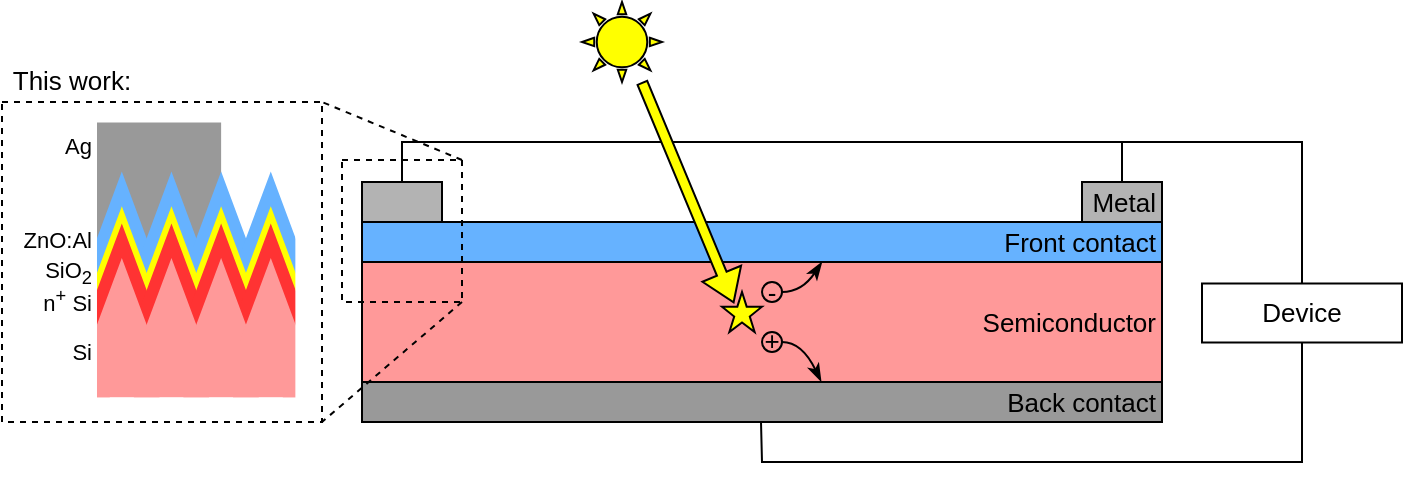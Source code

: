 <mxfile version="20.0.4" type="device" pages="2"><diagram id="KyjP0LTzByn8hGDMm__8" name="Page-1"><mxGraphModel dx="931" dy="547" grid="1" gridSize="10" guides="1" tooltips="1" connect="1" arrows="1" fold="1" page="1" pageScale="1" pageWidth="1169" pageHeight="827" math="0" shadow="0"><root><mxCell id="0"/><mxCell id="1" parent="0"/><mxCell id="QdEVLPJ4DusVG4n6pF_r-9" value="" style="rounded=0;whiteSpace=wrap;html=1;fillColor=#FF9999;" vertex="1" parent="1"><mxGeometry x="360" y="380" width="400" height="60" as="geometry"/></mxCell><mxCell id="QdEVLPJ4DusVG4n6pF_r-10" value="" style="rounded=0;whiteSpace=wrap;html=1;labelPosition=left;verticalLabelPosition=middle;align=right;verticalAlign=middle;fontSize=13;spacingRight=-82;spacingLeft=0;spacingTop=1;fillColor=#66B2FF;" vertex="1" parent="1"><mxGeometry x="360" y="360" width="400" height="20" as="geometry"/></mxCell><mxCell id="QdEVLPJ4DusVG4n6pF_r-11" value="" style="rounded=0;whiteSpace=wrap;html=1;fillColor=#999999;" vertex="1" parent="1"><mxGeometry x="360" y="440" width="400" height="20" as="geometry"/></mxCell><mxCell id="QdEVLPJ4DusVG4n6pF_r-12" value="" style="rounded=0;whiteSpace=wrap;html=1;fillColor=#B3B3B3;" vertex="1" parent="1"><mxGeometry x="720" y="340" width="40" height="20" as="geometry"/></mxCell><mxCell id="QdEVLPJ4DusVG4n6pF_r-13" value="" style="rounded=0;whiteSpace=wrap;html=1;fillColor=#B3B3B3;" vertex="1" parent="1"><mxGeometry x="360" y="340" width="40" height="20" as="geometry"/></mxCell><mxCell id="QdEVLPJ4DusVG4n6pF_r-14" value="" style="rounded=0;whiteSpace=wrap;html=1;verticalAlign=middle;horizontal=1;spacingTop=0;fontSize=13;" vertex="1" parent="1"><mxGeometry x="780" y="390.75" width="100" height="29.5" as="geometry"/></mxCell><mxCell id="QdEVLPJ4DusVG4n6pF_r-15" value="" style="endArrow=none;html=1;rounded=0;fontSize=20;exitX=0.5;exitY=0;exitDx=0;exitDy=0;entryX=0.5;entryY=0;entryDx=0;entryDy=0;" edge="1" parent="1" source="QdEVLPJ4DusVG4n6pF_r-13" target="QdEVLPJ4DusVG4n6pF_r-14"><mxGeometry width="50" height="50" relative="1" as="geometry"><mxPoint x="430" y="300" as="sourcePoint"/><mxPoint x="480" y="250" as="targetPoint"/><Array as="points"><mxPoint x="380" y="320"/><mxPoint x="830" y="320"/></Array></mxGeometry></mxCell><mxCell id="QdEVLPJ4DusVG4n6pF_r-17" value="" style="endArrow=none;html=1;rounded=0;fontSize=20;exitX=0.5;exitY=0;exitDx=0;exitDy=0;" edge="1" parent="1" source="QdEVLPJ4DusVG4n6pF_r-12"><mxGeometry width="50" height="50" relative="1" as="geometry"><mxPoint x="680" y="250" as="sourcePoint"/><mxPoint x="740" y="320" as="targetPoint"/></mxGeometry></mxCell><mxCell id="QdEVLPJ4DusVG4n6pF_r-18" value="" style="endArrow=none;html=1;rounded=0;fontSize=20;exitX=0.5;exitY=1;exitDx=0;exitDy=0;" edge="1" parent="1" source="QdEVLPJ4DusVG4n6pF_r-14"><mxGeometry width="50" height="50" relative="1" as="geometry"><mxPoint x="559.5" y="520" as="sourcePoint"/><mxPoint x="559.5" y="460" as="targetPoint"/><Array as="points"><mxPoint x="830" y="480"/><mxPoint x="560" y="480"/></Array></mxGeometry></mxCell><mxCell id="QdEVLPJ4DusVG4n6pF_r-20" value="Front contact" style="text;html=1;strokeColor=none;fillColor=none;align=right;verticalAlign=middle;whiteSpace=wrap;rounded=0;fontSize=13;spacing=3;" vertex="1" parent="1"><mxGeometry x="640" y="355" width="120" height="30" as="geometry"/></mxCell><mxCell id="QdEVLPJ4DusVG4n6pF_r-21" value="Semiconductor" style="text;html=1;strokeColor=none;fillColor=none;align=right;verticalAlign=middle;whiteSpace=wrap;rounded=0;fontSize=13;spacing=3;" vertex="1" parent="1"><mxGeometry x="640" y="395" width="120" height="30" as="geometry"/></mxCell><mxCell id="QdEVLPJ4DusVG4n6pF_r-22" value="Back contact" style="text;html=1;strokeColor=none;fillColor=none;align=right;verticalAlign=middle;whiteSpace=wrap;rounded=0;fontSize=13;spacing=3;" vertex="1" parent="1"><mxGeometry x="640" y="435" width="120" height="30" as="geometry"/></mxCell><mxCell id="QdEVLPJ4DusVG4n6pF_r-30" value="Metal" style="text;html=1;strokeColor=none;fillColor=none;align=right;verticalAlign=middle;whiteSpace=wrap;rounded=0;fontSize=13;spacing=3;" vertex="1" parent="1"><mxGeometry x="720" y="335" width="40" height="30" as="geometry"/></mxCell><mxCell id="QdEVLPJ4DusVG4n6pF_r-46" value="" style="rounded=0;whiteSpace=wrap;html=1;fontSize=11;strokeColor=#000000;fillColor=none;gradientColor=#FF3333;gradientDirection=north;dashed=1;" vertex="1" parent="1"><mxGeometry x="350" y="329" width="60" height="71" as="geometry"/></mxCell><mxCell id="QdEVLPJ4DusVG4n6pF_r-54" value="-" style="ellipse;whiteSpace=wrap;html=1;aspect=fixed;fontSize=13;strokeColor=#000000;fillColor=none;gradientColor=#FF3333;gradientDirection=north;spacing=3;spacingLeft=0;spacingBottom=1;spacingTop=0;" vertex="1" parent="1"><mxGeometry x="560" y="390" width="10" height="10" as="geometry"/></mxCell><mxCell id="QdEVLPJ4DusVG4n6pF_r-56" value="+" style="ellipse;whiteSpace=wrap;html=1;aspect=fixed;fontSize=13;strokeColor=#000000;fillColor=none;gradientColor=#FF3333;gradientDirection=north;spacing=0;spacingLeft=0;spacingBottom=-3;spacingTop=0;align=center;verticalAlign=bottom;" vertex="1" parent="1"><mxGeometry x="560" y="415" width="10" height="10" as="geometry"/></mxCell><mxCell id="QdEVLPJ4DusVG4n6pF_r-62" value="" style="shape=flexArrow;endArrow=classic;html=1;rounded=0;shadow=0;sketch=0;fontSize=13;strokeWidth=1;jumpStyle=none;elbow=vertical;width=5.2;endSize=4.816;endWidth=14.72;fillColor=#FFFF00;entryX=0.3;entryY=0.28;entryDx=0;entryDy=0;entryPerimeter=0;" edge="1" parent="1" target="QdEVLPJ4DusVG4n6pF_r-65"><mxGeometry width="50" height="50" relative="1" as="geometry"><mxPoint x="500" y="290" as="sourcePoint"/><mxPoint x="540" y="409.5" as="targetPoint"/></mxGeometry></mxCell><mxCell id="QdEVLPJ4DusVG4n6pF_r-65" value="" style="verticalLabelPosition=bottom;verticalAlign=top;html=1;shape=mxgraph.basic.star;fontSize=13;strokeColor=#000000;fillColor=#FFFF00;gradientColor=none;gradientDirection=north;" vertex="1" parent="1"><mxGeometry x="540" y="395" width="20" height="20" as="geometry"/></mxCell><mxCell id="QdEVLPJ4DusVG4n6pF_r-67" value="" style="endArrow=classicThin;html=1;shadow=0;sketch=0;fontSize=13;strokeWidth=1;fillColor=#FFFF00;elbow=vertical;jumpStyle=none;exitX=1;exitY=0.5;exitDx=0;exitDy=0;curved=1;entryX=0.575;entryY=1;entryDx=0;entryDy=0;entryPerimeter=0;endFill=1;" edge="1" parent="1" source="QdEVLPJ4DusVG4n6pF_r-54" target="QdEVLPJ4DusVG4n6pF_r-10"><mxGeometry width="50" height="50" relative="1" as="geometry"><mxPoint x="540" y="380" as="sourcePoint"/><mxPoint x="590" y="330" as="targetPoint"/><Array as="points"><mxPoint x="580" y="395"/></Array></mxGeometry></mxCell><mxCell id="QdEVLPJ4DusVG4n6pF_r-68" value="" style="endArrow=classicThin;html=1;shadow=0;sketch=0;fontSize=13;strokeWidth=1;fillColor=#FFFF00;elbow=vertical;jumpStyle=none;exitX=1;exitY=0.5;exitDx=0;exitDy=0;curved=1;entryX=0.574;entryY=-0.01;entryDx=0;entryDy=0;entryPerimeter=0;endFill=1;" edge="1" parent="1" source="QdEVLPJ4DusVG4n6pF_r-56" target="QdEVLPJ4DusVG4n6pF_r-11"><mxGeometry width="50" height="50" relative="1" as="geometry"><mxPoint x="580" y="405" as="sourcePoint"/><mxPoint x="594.4" y="389.8" as="targetPoint"/><Array as="points"><mxPoint x="580" y="420"/></Array></mxGeometry></mxCell><mxCell id="QdEVLPJ4DusVG4n6pF_r-69" value="" style="verticalLabelPosition=bottom;verticalAlign=top;html=1;shape=mxgraph.basic.sun;fontSize=13;strokeColor=#000000;fillColor=#FFFF00;gradientColor=none;gradientDirection=north;" vertex="1" parent="1"><mxGeometry x="470" y="250" width="40" height="40" as="geometry"/></mxCell><mxCell id="QdEVLPJ4DusVG4n6pF_r-70" value="Device" style="text;html=1;strokeColor=none;fillColor=none;align=center;verticalAlign=middle;whiteSpace=wrap;rounded=0;fontSize=13;" vertex="1" parent="1"><mxGeometry x="780" y="390" width="100" height="30" as="geometry"/></mxCell><mxCell id="FyhuhN9YrP8GIdr-4At_-33" value="" style="group" vertex="1" connectable="0" parent="1"><mxGeometry x="190" y="300" width="180" height="190" as="geometry"/></mxCell><mxCell id="FyhuhN9YrP8GIdr-4At_-2" value="" style="rounded=0;whiteSpace=wrap;html=1;fontSize=13;strokeColor=none;strokeWidth=0;fillColor=#999999;gradientColor=none;gradientDirection=east;" vertex="1" parent="FyhuhN9YrP8GIdr-4At_-33"><mxGeometry x="37.24" y="10" width="62.07" height="59.09" as="geometry"/></mxCell><mxCell id="FyhuhN9YrP8GIdr-4At_-3" value="" style="group" vertex="1" connectable="0" parent="FyhuhN9YrP8GIdr-4At_-33"><mxGeometry x="31.034" y="34.545" width="148.966" height="155.455" as="geometry"/></mxCell><mxCell id="FyhuhN9YrP8GIdr-4At_-4" value="" style="shape=step;perimeter=stepPerimeter;whiteSpace=wrap;html=1;fixedSize=1;fontSize=13;strokeColor=none;strokeWidth=0;fillColor=#66B2FF;gradientColor=none;gradientDirection=east;direction=south;size=50;flipV=1;" vertex="1" parent="FyhuhN9YrP8GIdr-4At_-3"><mxGeometry width="37.241" height="69.091" as="geometry"/></mxCell><mxCell id="FyhuhN9YrP8GIdr-4At_-5" value="" style="shape=step;perimeter=stepPerimeter;whiteSpace=wrap;html=1;fixedSize=1;fontSize=13;strokeColor=none;strokeWidth=0;fillColor=#66B2FF;gradientColor=none;gradientDirection=east;direction=south;size=50;flipV=1;" vertex="1" parent="FyhuhN9YrP8GIdr-4At_-3"><mxGeometry x="24.828" width="37.241" height="69.091" as="geometry"/></mxCell><mxCell id="FyhuhN9YrP8GIdr-4At_-6" value="" style="shape=step;perimeter=stepPerimeter;whiteSpace=wrap;html=1;fixedSize=1;fontSize=13;strokeColor=none;strokeWidth=0;fillColor=#66B2FF;gradientColor=none;gradientDirection=east;direction=south;size=50;flipV=1;" vertex="1" parent="FyhuhN9YrP8GIdr-4At_-3"><mxGeometry x="49.655" width="37.241" height="69.091" as="geometry"/></mxCell><mxCell id="FyhuhN9YrP8GIdr-4At_-7" value="" style="shape=step;perimeter=stepPerimeter;whiteSpace=wrap;html=1;fixedSize=1;fontSize=13;strokeColor=none;strokeWidth=0;fillColor=#66B2FF;gradientColor=none;gradientDirection=east;direction=south;size=50;flipV=1;" vertex="1" parent="FyhuhN9YrP8GIdr-4At_-3"><mxGeometry x="74.483" width="37.241" height="69.091" as="geometry"/></mxCell><mxCell id="FyhuhN9YrP8GIdr-4At_-8" value="" style="group" vertex="1" connectable="0" parent="FyhuhN9YrP8GIdr-4At_-3"><mxGeometry y="17.273" width="148.966" height="138.182" as="geometry"/></mxCell><mxCell id="FyhuhN9YrP8GIdr-4At_-9" value="" style="shape=step;perimeter=stepPerimeter;whiteSpace=wrap;html=1;fixedSize=1;fontSize=13;strokeColor=none;strokeWidth=0;fillColor=#FFFF00;gradientColor=none;gradientDirection=east;direction=south;size=50;flipV=1;" vertex="1" parent="FyhuhN9YrP8GIdr-4At_-8"><mxGeometry width="37.241" height="69.091" as="geometry"/></mxCell><mxCell id="FyhuhN9YrP8GIdr-4At_-10" value="" style="shape=step;perimeter=stepPerimeter;whiteSpace=wrap;html=1;fixedSize=1;fontSize=13;strokeColor=none;strokeWidth=0;fillColor=#FFFF00;gradientColor=none;gradientDirection=east;direction=south;size=50;flipV=1;" vertex="1" parent="FyhuhN9YrP8GIdr-4At_-8"><mxGeometry x="24.828" width="37.241" height="69.091" as="geometry"/></mxCell><mxCell id="FyhuhN9YrP8GIdr-4At_-11" value="" style="shape=step;perimeter=stepPerimeter;whiteSpace=wrap;html=1;fixedSize=1;fontSize=13;strokeColor=none;strokeWidth=0;fillColor=#FFFF00;gradientColor=none;gradientDirection=east;direction=south;size=50;flipV=1;" vertex="1" parent="FyhuhN9YrP8GIdr-4At_-8"><mxGeometry x="49.655" width="37.241" height="69.091" as="geometry"/></mxCell><mxCell id="FyhuhN9YrP8GIdr-4At_-12" value="" style="shape=step;perimeter=stepPerimeter;whiteSpace=wrap;html=1;fixedSize=1;fontSize=13;strokeColor=none;strokeWidth=0;fillColor=#FFFF00;gradientColor=none;gradientDirection=east;direction=south;size=50;flipV=1;" vertex="1" parent="FyhuhN9YrP8GIdr-4At_-8"><mxGeometry x="74.483" width="37.241" height="69.091" as="geometry"/></mxCell><mxCell id="FyhuhN9YrP8GIdr-4At_-13" value="" style="group" vertex="1" connectable="0" parent="FyhuhN9YrP8GIdr-4At_-8"><mxGeometry y="8.636" width="148.966" height="129.545" as="geometry"/></mxCell><mxCell id="FyhuhN9YrP8GIdr-4At_-14" value="" style="shape=step;perimeter=stepPerimeter;whiteSpace=wrap;html=1;fixedSize=1;fontSize=13;strokeColor=none;strokeWidth=0;fillColor=#FF3333;gradientColor=none;gradientDirection=east;direction=south;size=50;flipV=1;" vertex="1" parent="FyhuhN9YrP8GIdr-4At_-13"><mxGeometry width="37.241" height="69.091" as="geometry"/></mxCell><mxCell id="FyhuhN9YrP8GIdr-4At_-15" value="" style="shape=step;perimeter=stepPerimeter;whiteSpace=wrap;html=1;fixedSize=1;fontSize=13;strokeColor=none;strokeWidth=0;fillColor=#FF3333;gradientColor=none;gradientDirection=east;direction=south;size=50;flipV=1;" vertex="1" parent="FyhuhN9YrP8GIdr-4At_-13"><mxGeometry x="24.828" width="37.241" height="69.091" as="geometry"/></mxCell><mxCell id="FyhuhN9YrP8GIdr-4At_-16" value="" style="shape=step;perimeter=stepPerimeter;whiteSpace=wrap;html=1;fixedSize=1;fontSize=13;strokeColor=none;strokeWidth=0;fillColor=#FF3333;gradientColor=none;gradientDirection=east;direction=south;size=50;flipV=1;" vertex="1" parent="FyhuhN9YrP8GIdr-4At_-13"><mxGeometry x="49.655" width="37.241" height="69.091" as="geometry"/></mxCell><mxCell id="FyhuhN9YrP8GIdr-4At_-17" value="" style="shape=step;perimeter=stepPerimeter;whiteSpace=wrap;html=1;fixedSize=1;fontSize=13;strokeColor=none;strokeWidth=0;fillColor=#FF3333;gradientColor=none;gradientDirection=east;direction=south;size=50;flipV=1;" vertex="1" parent="FyhuhN9YrP8GIdr-4At_-13"><mxGeometry x="74.483" width="37.241" height="69.091" as="geometry"/></mxCell><mxCell id="FyhuhN9YrP8GIdr-4At_-18" value="" style="group" vertex="1" connectable="0" parent="FyhuhN9YrP8GIdr-4At_-13"><mxGeometry y="17.273" width="148.966" height="112.273" as="geometry"/></mxCell><mxCell id="FyhuhN9YrP8GIdr-4At_-19" value="" style="shape=step;perimeter=stepPerimeter;whiteSpace=wrap;html=1;fixedSize=1;fontSize=13;strokeColor=none;strokeWidth=0;fillColor=#FF9999;gradientColor=none;gradientDirection=east;direction=south;size=50;flipV=1;" vertex="1" parent="FyhuhN9YrP8GIdr-4At_-18"><mxGeometry width="37.241" height="103.636" as="geometry"/></mxCell><mxCell id="FyhuhN9YrP8GIdr-4At_-20" value="" style="shape=step;perimeter=stepPerimeter;whiteSpace=wrap;html=1;fixedSize=1;fontSize=13;strokeColor=none;strokeWidth=0;fillColor=#FF9999;gradientColor=none;gradientDirection=east;direction=south;size=50;flipV=1;" vertex="1" parent="FyhuhN9YrP8GIdr-4At_-18"><mxGeometry x="24.828" width="37.241" height="103.636" as="geometry"/></mxCell><mxCell id="FyhuhN9YrP8GIdr-4At_-21" value="" style="shape=step;perimeter=stepPerimeter;whiteSpace=wrap;html=1;fixedSize=1;fontSize=13;strokeColor=none;strokeWidth=0;fillColor=#FF9999;gradientColor=none;gradientDirection=east;direction=south;size=50;flipV=1;" vertex="1" parent="FyhuhN9YrP8GIdr-4At_-18"><mxGeometry x="49.655" width="37.241" height="103.636" as="geometry"/></mxCell><mxCell id="FyhuhN9YrP8GIdr-4At_-22" value="" style="shape=step;perimeter=stepPerimeter;whiteSpace=wrap;html=1;fixedSize=1;fontSize=13;strokeColor=none;strokeWidth=0;fillColor=#FF9999;gradientColor=none;gradientDirection=east;direction=south;size=50;flipV=1;" vertex="1" parent="FyhuhN9YrP8GIdr-4At_-18"><mxGeometry x="74.483" width="37.241" height="103.636" as="geometry"/></mxCell><mxCell id="FyhuhN9YrP8GIdr-4At_-23" value="" style="rounded=0;whiteSpace=wrap;html=1;fillColor=#FF9999;strokeColor=none;" vertex="1" parent="FyhuhN9YrP8GIdr-4At_-18"><mxGeometry y="43.18" width="111.72" height="26.82" as="geometry"/></mxCell><mxCell id="FyhuhN9YrP8GIdr-4At_-24" value="" style="rounded=0;whiteSpace=wrap;html=1;fontSize=13;strokeColor=none;strokeWidth=0;fillColor=#FFFFFF;gradientColor=none;gradientDirection=east;" vertex="1" parent="FyhuhN9YrP8GIdr-4At_-18"><mxGeometry x="105.517" y="-77.08" width="12.414" height="189.352" as="geometry"/></mxCell><mxCell id="FyhuhN9YrP8GIdr-4At_-25" value="" style="rounded=0;whiteSpace=wrap;html=1;fontSize=13;strokeColor=none;strokeWidth=0;fillColor=#FFFFFF;gradientColor=none;gradientDirection=east;" vertex="1" parent="FyhuhN9YrP8GIdr-4At_-18"><mxGeometry x="105.517" y="-77.727" width="12.414" height="190.0" as="geometry"/></mxCell><mxCell id="FyhuhN9YrP8GIdr-4At_-32" value="" style="rounded=0;whiteSpace=wrap;html=1;fillColor=#FFFFFF;strokeColor=none;" vertex="1" parent="FyhuhN9YrP8GIdr-4At_-18"><mxGeometry y="70" width="111.72" height="40" as="geometry"/></mxCell><mxCell id="FyhuhN9YrP8GIdr-4At_-26" value="" style="rounded=0;whiteSpace=wrap;html=1;fontSize=13;strokeColor=none;strokeWidth=0;fillColor=#FFFFFF;gradientColor=none;gradientDirection=east;" vertex="1" parent="FyhuhN9YrP8GIdr-4At_-33"><mxGeometry x="24.828" width="12.414" height="190.0" as="geometry"/></mxCell><mxCell id="FyhuhN9YrP8GIdr-4At_-27" value="&lt;div align=&quot;right&quot;&gt;ZnO:Al&lt;/div&gt;" style="text;html=1;strokeColor=none;fillColor=none;align=right;verticalAlign=bottom;whiteSpace=wrap;rounded=0;fontSize=11;" vertex="1" parent="FyhuhN9YrP8GIdr-4At_-33"><mxGeometry y="51.818" width="37.241" height="25.909" as="geometry"/></mxCell><mxCell id="FyhuhN9YrP8GIdr-4At_-28" value="SiO&lt;sub&gt;2&lt;/sub&gt;" style="text;html=1;strokeColor=none;fillColor=none;align=right;verticalAlign=middle;whiteSpace=wrap;rounded=0;fontSize=11;" vertex="1" parent="FyhuhN9YrP8GIdr-4At_-33"><mxGeometry y="73.409" width="37.241" height="25.909" as="geometry"/></mxCell><mxCell id="FyhuhN9YrP8GIdr-4At_-29" value="n&lt;sup&gt;+&lt;/sup&gt; Si" style="text;html=1;strokeColor=none;fillColor=none;align=right;verticalAlign=middle;whiteSpace=wrap;rounded=0;fontSize=11;" vertex="1" parent="FyhuhN9YrP8GIdr-4At_-33"><mxGeometry y="86.364" width="37.241" height="25.909" as="geometry"/></mxCell><mxCell id="FyhuhN9YrP8GIdr-4At_-30" value="Si" style="text;html=1;strokeColor=none;fillColor=none;align=right;verticalAlign=middle;whiteSpace=wrap;rounded=0;fontSize=11;" vertex="1" parent="FyhuhN9YrP8GIdr-4At_-33"><mxGeometry y="112.273" width="37.241" height="25.909" as="geometry"/></mxCell><mxCell id="FyhuhN9YrP8GIdr-4At_-31" value="Ag" style="text;html=1;strokeColor=none;fillColor=none;align=right;verticalAlign=middle;whiteSpace=wrap;rounded=0;fontSize=11;" vertex="1" parent="FyhuhN9YrP8GIdr-4At_-33"><mxGeometry y="8.636" width="37.241" height="25.909" as="geometry"/></mxCell><mxCell id="FyhuhN9YrP8GIdr-4At_-34" value="" style="rounded=0;whiteSpace=wrap;html=1;fontSize=11;strokeColor=default;strokeWidth=1;fillColor=none;gradientColor=none;gradientDirection=east;dashed=1;" vertex="1" parent="FyhuhN9YrP8GIdr-4At_-33"><mxGeometry x="-10" width="160" height="160" as="geometry"/></mxCell><mxCell id="FyhuhN9YrP8GIdr-4At_-35" value="" style="endArrow=none;dashed=1;html=1;shadow=0;sketch=0;fontSize=11;strokeWidth=1;fillColor=#FFFF00;curved=1;elbow=vertical;jumpStyle=none;entryX=1;entryY=0;entryDx=0;entryDy=0;exitX=1;exitY=0;exitDx=0;exitDy=0;" edge="1" parent="1" source="QdEVLPJ4DusVG4n6pF_r-46" target="FyhuhN9YrP8GIdr-4At_-34"><mxGeometry width="50" height="50" relative="1" as="geometry"><mxPoint x="490" y="570" as="sourcePoint"/><mxPoint x="540" y="520" as="targetPoint"/></mxGeometry></mxCell><mxCell id="FyhuhN9YrP8GIdr-4At_-36" value="" style="endArrow=none;dashed=1;html=1;shadow=0;sketch=0;fontSize=11;strokeWidth=1;fillColor=#FFFF00;curved=1;elbow=vertical;jumpStyle=none;entryX=1;entryY=1;entryDx=0;entryDy=0;exitX=1;exitY=1;exitDx=0;exitDy=0;" edge="1" parent="1" source="QdEVLPJ4DusVG4n6pF_r-46" target="FyhuhN9YrP8GIdr-4At_-34"><mxGeometry width="50" height="50" relative="1" as="geometry"><mxPoint x="420" y="339.0" as="sourcePoint"/><mxPoint x="350" y="310.0" as="targetPoint"/></mxGeometry></mxCell><mxCell id="FyhuhN9YrP8GIdr-4At_-39" value="This work:" style="text;html=1;strokeColor=none;fillColor=none;align=center;verticalAlign=bottom;whiteSpace=wrap;rounded=0;dashed=1;fontSize=13;" vertex="1" parent="1"><mxGeometry x="180" y="270" width="70" height="30" as="geometry"/></mxCell></root></mxGraphModel></diagram><diagram id="tBvfL1RjGkungFbwpcIl" name="Page-2"><mxGraphModel dx="643" dy="378" grid="1" gridSize="10" guides="1" tooltips="1" connect="1" arrows="1" fold="1" page="1" pageScale="1" pageWidth="1169" pageHeight="827" math="0" shadow="0"><root><mxCell id="0"/><mxCell id="1" parent="0"/><mxCell id="BrOuNUzhGxtD-TLTdAZ3-2" value="" style="html=1;shadow=0;dashed=0;align=center;verticalAlign=middle;shape=mxgraph.arrows2.arrow;dy=0;dx=30;notch=30;fontSize=13;strokeColor=none;fillColor=#FF3333;gradientColor=none;gradientDirection=east;direction=south;" vertex="1" parent="1"><mxGeometry x="100" y="50.5" width="40" height="49.5" as="geometry"/></mxCell><mxCell id="BrOuNUzhGxtD-TLTdAZ3-3" value="" style="html=1;shadow=0;dashed=0;align=center;verticalAlign=middle;shape=mxgraph.arrows2.arrow;dy=0;dx=30;notch=30;fontSize=13;strokeColor=none;fillColor=#FFFF00;gradientColor=none;gradientDirection=east;direction=south;" vertex="1" parent="1"><mxGeometry x="100" y="40.75" width="40" height="49.5" as="geometry"/></mxCell><mxCell id="BrOuNUzhGxtD-TLTdAZ3-4" value="" style="html=1;shadow=0;dashed=0;align=center;verticalAlign=middle;shape=mxgraph.arrows2.arrow;dy=0;dx=30;notch=30;fontSize=13;strokeColor=none;fillColor=#66B2FF;gradientColor=none;gradientDirection=east;direction=south;" vertex="1" parent="1"><mxGeometry x="100" y="20" width="40" height="60" as="geometry"/></mxCell><mxCell id="BrOuNUzhGxtD-TLTdAZ3-5" value="" style="html=1;shadow=0;dashed=0;align=center;verticalAlign=middle;shape=mxgraph.arrows2.arrow;dy=0;dx=30;notch=30;fontSize=13;strokeColor=none;fillColor=#FF3333;gradientColor=none;gradientDirection=east;direction=south;" vertex="1" parent="1"><mxGeometry x="230" y="20.75" width="40" height="49.5" as="geometry"/></mxCell><mxCell id="BrOuNUzhGxtD-TLTdAZ3-9" value="" style="html=1;shadow=0;dashed=0;align=center;verticalAlign=middle;shape=mxgraph.arrows2.arrow;dy=0;dx=30;notch=30;fontSize=13;strokeColor=none;fillColor=#FFFF00;gradientColor=none;gradientDirection=east;direction=south;" vertex="1" parent="1"><mxGeometry x="210" y="290" width="40" height="49.5" as="geometry"/></mxCell><mxCell id="BrOuNUzhGxtD-TLTdAZ3-12" value="" style="html=1;shadow=0;dashed=0;align=center;verticalAlign=middle;shape=mxgraph.arrows2.arrow;dy=0;dx=30;notch=30;fontSize=13;strokeColor=none;fillColor=#66B2FF;gradientColor=none;gradientDirection=east;direction=south;" vertex="1" parent="1"><mxGeometry x="230" y="180" width="40" height="60" as="geometry"/></mxCell><mxCell id="BrOuNUzhGxtD-TLTdAZ3-13" value="" style="html=1;shadow=0;dashed=0;align=center;verticalAlign=middle;shape=mxgraph.arrows2.arrow;dy=0;dx=30;notch=30;fontSize=13;strokeColor=none;fillColor=#FF3333;gradientColor=none;gradientDirection=east;direction=south;" vertex="1" parent="1"><mxGeometry x="350" y="359.5" width="40" height="59.5" as="geometry"/></mxCell><mxCell id="BrOuNUzhGxtD-TLTdAZ3-14" value="" style="html=1;shadow=0;dashed=0;align=center;verticalAlign=middle;shape=mxgraph.arrows2.arrow;dy=0;dx=30;notch=30;fontSize=13;strokeColor=none;fillColor=#FF3333;gradientColor=none;gradientDirection=east;direction=south;" vertex="1" parent="1"><mxGeometry x="380" y="359.5" width="40" height="59.5" as="geometry"/></mxCell><mxCell id="BrOuNUzhGxtD-TLTdAZ3-15" value="" style="html=1;shadow=0;dashed=0;align=center;verticalAlign=middle;shape=mxgraph.arrows2.arrow;dy=0;dx=30;notch=30;fontSize=13;strokeColor=none;fillColor=#FFFF00;gradientColor=none;gradientDirection=east;direction=south;" vertex="1" parent="1"><mxGeometry x="320" y="310" width="40" height="49.5" as="geometry"/></mxCell><mxCell id="BrOuNUzhGxtD-TLTdAZ3-16" value="" style="html=1;shadow=0;dashed=0;align=center;verticalAlign=middle;shape=mxgraph.arrows2.arrow;dy=0;dx=30;notch=30;fontSize=13;strokeColor=none;fillColor=#FFFF00;gradientColor=none;gradientDirection=east;direction=south;" vertex="1" parent="1"><mxGeometry x="350" y="310" width="40" height="49.5" as="geometry"/></mxCell><mxCell id="BrOuNUzhGxtD-TLTdAZ3-17" value="" style="html=1;shadow=0;dashed=0;align=center;verticalAlign=middle;shape=mxgraph.arrows2.arrow;dy=0;dx=30;notch=30;fontSize=13;strokeColor=none;fillColor=#FFFF00;gradientColor=none;gradientDirection=east;direction=south;" vertex="1" parent="1"><mxGeometry x="380" y="310" width="40" height="49.5" as="geometry"/></mxCell><mxCell id="BrOuNUzhGxtD-TLTdAZ3-18" value="" style="html=1;shadow=0;dashed=0;align=center;verticalAlign=middle;shape=mxgraph.arrows2.arrow;dy=0;dx=30;notch=30;fontSize=13;strokeColor=none;fillColor=#66B2FF;gradientColor=none;gradientDirection=east;direction=south;" vertex="1" parent="1"><mxGeometry x="320" y="260" width="40" height="60" as="geometry"/></mxCell><mxCell id="BrOuNUzhGxtD-TLTdAZ3-19" value="" style="html=1;shadow=0;dashed=0;align=center;verticalAlign=middle;shape=mxgraph.arrows2.arrow;dy=0;dx=30;notch=30;fontSize=13;strokeColor=none;fillColor=#66B2FF;gradientColor=none;gradientDirection=east;direction=south;" vertex="1" parent="1"><mxGeometry x="350" y="260" width="40" height="60" as="geometry"/></mxCell><mxCell id="BrOuNUzhGxtD-TLTdAZ3-20" value="" style="html=1;shadow=0;dashed=0;align=center;verticalAlign=middle;shape=mxgraph.arrows2.arrow;dy=0;dx=30;notch=30;fontSize=13;strokeColor=none;fillColor=#66B2FF;gradientColor=none;gradientDirection=east;direction=south;" vertex="1" parent="1"><mxGeometry x="380" y="260" width="40" height="60" as="geometry"/></mxCell><mxCell id="BrOuNUzhGxtD-TLTdAZ3-21" value="" style="html=1;shadow=0;dashed=0;align=center;verticalAlign=middle;shape=mxgraph.arrows2.arrow;dy=0;dx=30;notch=30;fontSize=13;strokeColor=none;fillColor=#FFFFFF;gradientColor=none;gradientDirection=east;direction=south;" vertex="1" parent="1"><mxGeometry x="320" y="190" width="40" height="60" as="geometry"/></mxCell><mxCell id="BrOuNUzhGxtD-TLTdAZ3-29" value="" style="html=1;shadow=0;dashed=0;align=center;verticalAlign=middle;shape=mxgraph.arrows2.arrow;dy=0;dx=30;notch=30;fontSize=13;strokeColor=none;fillColor=#FF3333;gradientColor=none;gradientDirection=east;direction=south;" vertex="1" parent="1"><mxGeometry x="410" y="359.5" width="40" height="59.5" as="geometry"/></mxCell><mxCell id="BrOuNUzhGxtD-TLTdAZ3-30" value="" style="html=1;shadow=0;dashed=0;align=center;verticalAlign=middle;shape=mxgraph.arrows2.arrow;dy=0;dx=30;notch=30;fontSize=13;strokeColor=none;fillColor=#FFFF00;gradientColor=none;gradientDirection=east;direction=south;" vertex="1" parent="1"><mxGeometry x="410" y="310" width="40" height="49.5" as="geometry"/></mxCell><mxCell id="BrOuNUzhGxtD-TLTdAZ3-31" value="" style="html=1;shadow=0;dashed=0;align=center;verticalAlign=middle;shape=mxgraph.arrows2.arrow;dy=0;dx=30;notch=30;fontSize=13;strokeColor=none;fillColor=#66B2FF;gradientColor=none;gradientDirection=east;direction=south;" vertex="1" parent="1"><mxGeometry x="410" y="260" width="40" height="60" as="geometry"/></mxCell><mxCell id="BrOuNUzhGxtD-TLTdAZ3-32" value="" style="html=1;shadow=0;dashed=0;align=center;verticalAlign=middle;shape=mxgraph.arrows2.arrow;dy=0;dx=30;notch=30;fontSize=13;strokeColor=none;fillColor=#FFFFFF;gradientColor=none;gradientDirection=east;direction=south;" vertex="1" parent="1"><mxGeometry x="350" y="190" width="40" height="60" as="geometry"/></mxCell><mxCell id="BrOuNUzhGxtD-TLTdAZ3-33" value="" style="html=1;shadow=0;dashed=0;align=center;verticalAlign=middle;shape=mxgraph.arrows2.arrow;dy=0;dx=30;notch=30;fontSize=13;strokeColor=none;fillColor=#FFFFFF;gradientColor=none;gradientDirection=east;direction=south;" vertex="1" parent="1"><mxGeometry x="380" y="190" width="40" height="60" as="geometry"/></mxCell><mxCell id="BrOuNUzhGxtD-TLTdAZ3-34" value="" style="html=1;shadow=0;dashed=0;align=center;verticalAlign=middle;shape=mxgraph.arrows2.arrow;dy=0;dx=30;notch=30;fontSize=13;strokeColor=none;fillColor=#FFFFFF;gradientColor=none;gradientDirection=east;direction=south;" vertex="1" parent="1"><mxGeometry x="410" y="190" width="40" height="60" as="geometry"/></mxCell><mxCell id="BrOuNUzhGxtD-TLTdAZ3-35" value="" style="html=1;shadow=0;dashed=0;align=center;verticalAlign=middle;shape=mxgraph.arrows2.arrow;dy=0;dx=30;notch=30;fontSize=13;strokeColor=none;fillColor=#66B2FF;gradientColor=none;gradientDirection=east;direction=south;" vertex="1" parent="1"><mxGeometry x="240" y="190" width="40" height="60" as="geometry"/></mxCell><mxCell id="BrOuNUzhGxtD-TLTdAZ3-36" value="" style="html=1;shadow=0;dashed=0;align=center;verticalAlign=middle;shape=mxgraph.arrows2.arrow;dy=0;dx=30;notch=30;fontSize=13;strokeColor=none;fillColor=#999999;gradientColor=none;gradientDirection=east;direction=south;" vertex="1" parent="1"><mxGeometry x="320" y="130" width="40" height="60" as="geometry"/></mxCell><mxCell id="BrOuNUzhGxtD-TLTdAZ3-37" value="" style="html=1;shadow=0;dashed=0;align=center;verticalAlign=middle;shape=mxgraph.arrows2.arrow;dy=0;dx=30;notch=30;fontSize=13;strokeColor=none;fillColor=#999999;gradientColor=none;gradientDirection=east;direction=south;" vertex="1" parent="1"><mxGeometry x="350" y="130" width="40" height="60" as="geometry"/></mxCell><mxCell id="BrOuNUzhGxtD-TLTdAZ3-38" value="" style="rounded=0;whiteSpace=wrap;html=1;fontSize=13;strokeColor=none;strokeWidth=0;fillColor=#999999;gradientColor=none;gradientDirection=east;" vertex="1" parent="1"><mxGeometry x="320" y="120" width="70" height="40" as="geometry"/></mxCell><mxCell id="BrOuNUzhGxtD-TLTdAZ3-39" value="" style="rounded=0;whiteSpace=wrap;html=1;fillColor=#FF9999;strokeColor=none;" vertex="1" parent="1"><mxGeometry x="520" y="440" width="130" height="80" as="geometry"/></mxCell><mxCell id="BrOuNUzhGxtD-TLTdAZ3-44" value="" style="group" vertex="1" connectable="0" parent="1"><mxGeometry x="520" y="414" width="130" height="59.5" as="geometry"/></mxCell><mxCell id="BrOuNUzhGxtD-TLTdAZ3-40" value="" style="html=1;shadow=0;dashed=0;align=center;verticalAlign=middle;shape=mxgraph.arrows2.arrow;dy=0;dx=30;notch=30;fontSize=13;strokeColor=none;fillColor=#FF3333;gradientColor=none;gradientDirection=east;direction=south;" vertex="1" parent="BrOuNUzhGxtD-TLTdAZ3-44"><mxGeometry width="40" height="59.5" as="geometry"/></mxCell><mxCell id="BrOuNUzhGxtD-TLTdAZ3-41" value="" style="html=1;shadow=0;dashed=0;align=center;verticalAlign=middle;shape=mxgraph.arrows2.arrow;dy=0;dx=30;notch=30;fontSize=13;strokeColor=none;fillColor=#FF3333;gradientColor=none;gradientDirection=east;direction=south;" vertex="1" parent="BrOuNUzhGxtD-TLTdAZ3-44"><mxGeometry x="30" width="40" height="59.5" as="geometry"/></mxCell><mxCell id="BrOuNUzhGxtD-TLTdAZ3-42" value="" style="html=1;shadow=0;dashed=0;align=center;verticalAlign=middle;shape=mxgraph.arrows2.arrow;dy=0;dx=30;notch=30;fontSize=13;strokeColor=none;fillColor=#FF3333;gradientColor=none;gradientDirection=east;direction=south;" vertex="1" parent="BrOuNUzhGxtD-TLTdAZ3-44"><mxGeometry x="60" width="40" height="59.5" as="geometry"/></mxCell><mxCell id="BrOuNUzhGxtD-TLTdAZ3-43" value="" style="html=1;shadow=0;dashed=0;align=center;verticalAlign=middle;shape=mxgraph.arrows2.arrow;dy=0;dx=30;notch=30;fontSize=13;strokeColor=none;fillColor=#FF3333;gradientColor=none;gradientDirection=east;direction=south;" vertex="1" parent="BrOuNUzhGxtD-TLTdAZ3-44"><mxGeometry x="90" width="40" height="59.5" as="geometry"/></mxCell><mxCell id="BrOuNUzhGxtD-TLTdAZ3-58" value="" style="group" vertex="1" connectable="0" parent="BrOuNUzhGxtD-TLTdAZ3-44"><mxGeometry y="-4" width="130" height="49.5" as="geometry"/></mxCell><mxCell id="BrOuNUzhGxtD-TLTdAZ3-54" value="" style="html=1;shadow=0;dashed=0;align=center;verticalAlign=middle;shape=mxgraph.arrows2.arrow;dy=0;dx=30;notch=30;fontSize=13;strokeColor=none;fillColor=#FFFF00;gradientColor=none;gradientDirection=east;direction=south;" vertex="1" parent="BrOuNUzhGxtD-TLTdAZ3-58"><mxGeometry width="40" height="49.5" as="geometry"/></mxCell><mxCell id="BrOuNUzhGxtD-TLTdAZ3-55" value="" style="html=1;shadow=0;dashed=0;align=center;verticalAlign=middle;shape=mxgraph.arrows2.arrow;dy=0;dx=30;notch=30;fontSize=13;strokeColor=none;fillColor=#FFFF00;gradientColor=none;gradientDirection=east;direction=south;" vertex="1" parent="BrOuNUzhGxtD-TLTdAZ3-58"><mxGeometry x="30" width="40" height="49.5" as="geometry"/></mxCell><mxCell id="BrOuNUzhGxtD-TLTdAZ3-56" value="" style="html=1;shadow=0;dashed=0;align=center;verticalAlign=middle;shape=mxgraph.arrows2.arrow;dy=0;dx=30;notch=30;fontSize=13;strokeColor=none;fillColor=#FFFF00;gradientColor=none;gradientDirection=east;direction=south;" vertex="1" parent="BrOuNUzhGxtD-TLTdAZ3-58"><mxGeometry x="60" width="40" height="49.5" as="geometry"/></mxCell><mxCell id="BrOuNUzhGxtD-TLTdAZ3-57" value="" style="html=1;shadow=0;dashed=0;align=center;verticalAlign=middle;shape=mxgraph.arrows2.arrow;dy=0;dx=30;notch=30;fontSize=13;strokeColor=none;fillColor=#FFFF00;gradientColor=none;gradientDirection=east;direction=south;" vertex="1" parent="BrOuNUzhGxtD-TLTdAZ3-58"><mxGeometry x="90" width="40" height="49.5" as="geometry"/></mxCell><mxCell id="BrOuNUzhGxtD-TLTdAZ3-63" value="" style="group" vertex="1" connectable="0" parent="BrOuNUzhGxtD-TLTdAZ3-58"><mxGeometry y="-20" width="130" height="60" as="geometry"/></mxCell><mxCell id="BrOuNUzhGxtD-TLTdAZ3-59" value="" style="html=1;shadow=0;dashed=0;align=center;verticalAlign=middle;shape=mxgraph.arrows2.arrow;dy=0;dx=30;notch=30;fontSize=13;strokeColor=none;fillColor=#66B2FF;gradientColor=none;gradientDirection=east;direction=south;" vertex="1" parent="BrOuNUzhGxtD-TLTdAZ3-63"><mxGeometry width="40" height="60" as="geometry"/></mxCell><mxCell id="BrOuNUzhGxtD-TLTdAZ3-60" value="" style="html=1;shadow=0;dashed=0;align=center;verticalAlign=middle;shape=mxgraph.arrows2.arrow;dy=0;dx=30;notch=30;fontSize=13;strokeColor=none;fillColor=#66B2FF;gradientColor=none;gradientDirection=east;direction=south;" vertex="1" parent="BrOuNUzhGxtD-TLTdAZ3-63"><mxGeometry x="30" width="40" height="60" as="geometry"/></mxCell><mxCell id="BrOuNUzhGxtD-TLTdAZ3-61" value="" style="html=1;shadow=0;dashed=0;align=center;verticalAlign=middle;shape=mxgraph.arrows2.arrow;dy=0;dx=30;notch=30;fontSize=13;strokeColor=none;fillColor=#66B2FF;gradientColor=none;gradientDirection=east;direction=south;" vertex="1" parent="BrOuNUzhGxtD-TLTdAZ3-63"><mxGeometry x="60" width="40" height="60" as="geometry"/></mxCell><mxCell id="BrOuNUzhGxtD-TLTdAZ3-62" value="" style="html=1;shadow=0;dashed=0;align=center;verticalAlign=middle;shape=mxgraph.arrows2.arrow;dy=0;dx=30;notch=30;fontSize=13;strokeColor=none;fillColor=#66B2FF;gradientColor=none;gradientDirection=east;direction=south;" vertex="1" parent="BrOuNUzhGxtD-TLTdAZ3-63"><mxGeometry x="90" width="40" height="60" as="geometry"/></mxCell><mxCell id="BrOuNUzhGxtD-TLTdAZ3-86" value="" style="group" vertex="1" connectable="0" parent="1"><mxGeometry x="520" y="220" width="130" height="90" as="geometry"/></mxCell><mxCell id="BrOuNUzhGxtD-TLTdAZ3-76" value="" style="html=1;shadow=0;dashed=0;align=center;verticalAlign=middle;shape=mxgraph.arrows2.arrow;dy=0;dx=30;notch=30;fontSize=13;strokeColor=none;fillColor=#FFFFFF;gradientColor=none;gradientDirection=east;direction=south;" vertex="1" parent="BrOuNUzhGxtD-TLTdAZ3-86"><mxGeometry width="40" height="90" as="geometry"/></mxCell><mxCell id="BrOuNUzhGxtD-TLTdAZ3-77" value="" style="html=1;shadow=0;dashed=0;align=center;verticalAlign=middle;shape=mxgraph.arrows2.arrow;dy=0;dx=30;notch=30;fontSize=13;strokeColor=none;fillColor=#FFFFFF;gradientColor=none;gradientDirection=east;direction=south;" vertex="1" parent="BrOuNUzhGxtD-TLTdAZ3-86"><mxGeometry x="30" width="40" height="90" as="geometry"/></mxCell><mxCell id="BrOuNUzhGxtD-TLTdAZ3-78" value="" style="html=1;shadow=0;dashed=0;align=center;verticalAlign=middle;shape=mxgraph.arrows2.arrow;dy=0;dx=30;notch=30;fontSize=13;strokeColor=none;fillColor=#FFFFFF;gradientColor=none;gradientDirection=east;direction=south;" vertex="1" parent="BrOuNUzhGxtD-TLTdAZ3-86"><mxGeometry x="60" width="40" height="90" as="geometry"/></mxCell><mxCell id="BrOuNUzhGxtD-TLTdAZ3-79" value="" style="html=1;shadow=0;dashed=0;align=center;verticalAlign=middle;shape=mxgraph.arrows2.arrow;dy=0;dx=30;notch=30;fontSize=13;strokeColor=none;fillColor=#FFFFFF;gradientColor=none;gradientDirection=east;direction=south;" vertex="1" parent="BrOuNUzhGxtD-TLTdAZ3-86"><mxGeometry x="90" width="40" height="90" as="geometry"/></mxCell><mxCell id="BrOuNUzhGxtD-TLTdAZ3-172" value="" style="group" vertex="1" connectable="0" parent="1"><mxGeometry x="700" y="40" width="290" height="220" as="geometry"/></mxCell><mxCell id="BrOuNUzhGxtD-TLTdAZ3-140" value="" style="rounded=0;whiteSpace=wrap;html=1;fontSize=13;strokeColor=none;strokeWidth=0;fillColor=#999999;gradientColor=none;gradientDirection=east;" vertex="1" parent="BrOuNUzhGxtD-TLTdAZ3-172"><mxGeometry x="60" width="100" height="80" as="geometry"/></mxCell><mxCell id="BrOuNUzhGxtD-TLTdAZ3-144" value="" style="group" vertex="1" connectable="0" parent="BrOuNUzhGxtD-TLTdAZ3-172"><mxGeometry x="50" y="40" width="240" height="180" as="geometry"/></mxCell><mxCell id="BrOuNUzhGxtD-TLTdAZ3-97" value="" style="shape=step;perimeter=stepPerimeter;whiteSpace=wrap;html=1;fixedSize=1;fontSize=13;strokeColor=none;strokeWidth=0;fillColor=#66B2FF;gradientColor=none;gradientDirection=east;direction=south;size=50;flipV=1;" vertex="1" parent="BrOuNUzhGxtD-TLTdAZ3-144"><mxGeometry width="60" height="80" as="geometry"/></mxCell><mxCell id="BrOuNUzhGxtD-TLTdAZ3-141" value="" style="shape=step;perimeter=stepPerimeter;whiteSpace=wrap;html=1;fixedSize=1;fontSize=13;strokeColor=none;strokeWidth=0;fillColor=#66B2FF;gradientColor=none;gradientDirection=east;direction=south;size=50;flipV=1;" vertex="1" parent="BrOuNUzhGxtD-TLTdAZ3-144"><mxGeometry x="40" width="60" height="80" as="geometry"/></mxCell><mxCell id="BrOuNUzhGxtD-TLTdAZ3-142" value="" style="shape=step;perimeter=stepPerimeter;whiteSpace=wrap;html=1;fixedSize=1;fontSize=13;strokeColor=none;strokeWidth=0;fillColor=#66B2FF;gradientColor=none;gradientDirection=east;direction=south;size=50;flipV=1;" vertex="1" parent="BrOuNUzhGxtD-TLTdAZ3-144"><mxGeometry x="80" width="60" height="80" as="geometry"/></mxCell><mxCell id="BrOuNUzhGxtD-TLTdAZ3-143" value="" style="shape=step;perimeter=stepPerimeter;whiteSpace=wrap;html=1;fixedSize=1;fontSize=13;strokeColor=none;strokeWidth=0;fillColor=#66B2FF;gradientColor=none;gradientDirection=east;direction=south;size=50;flipV=1;" vertex="1" parent="BrOuNUzhGxtD-TLTdAZ3-144"><mxGeometry x="120" width="60" height="80" as="geometry"/></mxCell><mxCell id="BrOuNUzhGxtD-TLTdAZ3-148" value="" style="group" vertex="1" connectable="0" parent="BrOuNUzhGxtD-TLTdAZ3-144"><mxGeometry y="20" width="240" height="160" as="geometry"/></mxCell><mxCell id="BrOuNUzhGxtD-TLTdAZ3-96" value="" style="shape=step;perimeter=stepPerimeter;whiteSpace=wrap;html=1;fixedSize=1;fontSize=13;strokeColor=none;strokeWidth=0;fillColor=#FFFF00;gradientColor=none;gradientDirection=east;direction=south;size=50;flipV=1;" vertex="1" parent="BrOuNUzhGxtD-TLTdAZ3-148"><mxGeometry width="60" height="80" as="geometry"/></mxCell><mxCell id="BrOuNUzhGxtD-TLTdAZ3-145" value="" style="shape=step;perimeter=stepPerimeter;whiteSpace=wrap;html=1;fixedSize=1;fontSize=13;strokeColor=none;strokeWidth=0;fillColor=#FFFF00;gradientColor=none;gradientDirection=east;direction=south;size=50;flipV=1;" vertex="1" parent="BrOuNUzhGxtD-TLTdAZ3-148"><mxGeometry x="40" width="60" height="80" as="geometry"/></mxCell><mxCell id="BrOuNUzhGxtD-TLTdAZ3-146" value="" style="shape=step;perimeter=stepPerimeter;whiteSpace=wrap;html=1;fixedSize=1;fontSize=13;strokeColor=none;strokeWidth=0;fillColor=#FFFF00;gradientColor=none;gradientDirection=east;direction=south;size=50;flipV=1;" vertex="1" parent="BrOuNUzhGxtD-TLTdAZ3-148"><mxGeometry x="80" width="60" height="80" as="geometry"/></mxCell><mxCell id="BrOuNUzhGxtD-TLTdAZ3-147" value="" style="shape=step;perimeter=stepPerimeter;whiteSpace=wrap;html=1;fixedSize=1;fontSize=13;strokeColor=none;strokeWidth=0;fillColor=#FFFF00;gradientColor=none;gradientDirection=east;direction=south;size=50;flipV=1;" vertex="1" parent="BrOuNUzhGxtD-TLTdAZ3-148"><mxGeometry x="120" width="60" height="80" as="geometry"/></mxCell><mxCell id="BrOuNUzhGxtD-TLTdAZ3-152" value="" style="group" vertex="1" connectable="0" parent="BrOuNUzhGxtD-TLTdAZ3-148"><mxGeometry y="10" width="240" height="150" as="geometry"/></mxCell><mxCell id="BrOuNUzhGxtD-TLTdAZ3-92" value="" style="shape=step;perimeter=stepPerimeter;whiteSpace=wrap;html=1;fixedSize=1;fontSize=13;strokeColor=none;strokeWidth=0;fillColor=#FF3333;gradientColor=none;gradientDirection=east;direction=south;size=50;flipV=1;" vertex="1" parent="BrOuNUzhGxtD-TLTdAZ3-152"><mxGeometry width="60" height="80" as="geometry"/></mxCell><mxCell id="BrOuNUzhGxtD-TLTdAZ3-149" value="" style="shape=step;perimeter=stepPerimeter;whiteSpace=wrap;html=1;fixedSize=1;fontSize=13;strokeColor=none;strokeWidth=0;fillColor=#FF3333;gradientColor=none;gradientDirection=east;direction=south;size=50;flipV=1;" vertex="1" parent="BrOuNUzhGxtD-TLTdAZ3-152"><mxGeometry x="40" width="60" height="80" as="geometry"/></mxCell><mxCell id="BrOuNUzhGxtD-TLTdAZ3-150" value="" style="shape=step;perimeter=stepPerimeter;whiteSpace=wrap;html=1;fixedSize=1;fontSize=13;strokeColor=none;strokeWidth=0;fillColor=#FF3333;gradientColor=none;gradientDirection=east;direction=south;size=50;flipV=1;" vertex="1" parent="BrOuNUzhGxtD-TLTdAZ3-152"><mxGeometry x="80" width="60" height="80" as="geometry"/></mxCell><mxCell id="BrOuNUzhGxtD-TLTdAZ3-151" value="" style="shape=step;perimeter=stepPerimeter;whiteSpace=wrap;html=1;fixedSize=1;fontSize=13;strokeColor=none;strokeWidth=0;fillColor=#FF3333;gradientColor=none;gradientDirection=east;direction=south;size=50;flipV=1;" vertex="1" parent="BrOuNUzhGxtD-TLTdAZ3-152"><mxGeometry x="120" width="60" height="80" as="geometry"/></mxCell><mxCell id="BrOuNUzhGxtD-TLTdAZ3-162" value="" style="group" vertex="1" connectable="0" parent="BrOuNUzhGxtD-TLTdAZ3-152"><mxGeometry y="20" width="240" height="130" as="geometry"/></mxCell><mxCell id="BrOuNUzhGxtD-TLTdAZ3-153" value="" style="shape=step;perimeter=stepPerimeter;whiteSpace=wrap;html=1;fixedSize=1;fontSize=13;strokeColor=none;strokeWidth=0;fillColor=#FF9999;gradientColor=none;gradientDirection=east;direction=south;size=50;flipV=1;" vertex="1" parent="BrOuNUzhGxtD-TLTdAZ3-162"><mxGeometry width="60" height="120" as="geometry"/></mxCell><mxCell id="BrOuNUzhGxtD-TLTdAZ3-159" value="" style="shape=step;perimeter=stepPerimeter;whiteSpace=wrap;html=1;fixedSize=1;fontSize=13;strokeColor=none;strokeWidth=0;fillColor=#FF9999;gradientColor=none;gradientDirection=east;direction=south;size=50;flipV=1;" vertex="1" parent="BrOuNUzhGxtD-TLTdAZ3-162"><mxGeometry x="40" width="60" height="120" as="geometry"/></mxCell><mxCell id="BrOuNUzhGxtD-TLTdAZ3-160" value="" style="shape=step;perimeter=stepPerimeter;whiteSpace=wrap;html=1;fixedSize=1;fontSize=13;strokeColor=none;strokeWidth=0;fillColor=#FF9999;gradientColor=none;gradientDirection=east;direction=south;size=50;flipV=1;" vertex="1" parent="BrOuNUzhGxtD-TLTdAZ3-162"><mxGeometry x="80" width="60" height="120" as="geometry"/></mxCell><mxCell id="BrOuNUzhGxtD-TLTdAZ3-161" value="" style="shape=step;perimeter=stepPerimeter;whiteSpace=wrap;html=1;fixedSize=1;fontSize=13;strokeColor=none;strokeWidth=0;fillColor=#FF9999;gradientColor=none;gradientDirection=east;direction=south;size=50;flipV=1;" vertex="1" parent="BrOuNUzhGxtD-TLTdAZ3-162"><mxGeometry x="120" width="60" height="120" as="geometry"/></mxCell><mxCell id="BrOuNUzhGxtD-TLTdAZ3-1" value="" style="rounded=0;whiteSpace=wrap;html=1;fillColor=#FF9999;strokeColor=none;" vertex="1" parent="BrOuNUzhGxtD-TLTdAZ3-162"><mxGeometry y="50" width="180" height="80" as="geometry"/></mxCell><mxCell id="BrOuNUzhGxtD-TLTdAZ3-164" value="" style="rounded=0;whiteSpace=wrap;html=1;fontSize=13;strokeColor=none;strokeWidth=0;fillColor=#FFFFFF;gradientColor=none;gradientDirection=east;" vertex="1" parent="BrOuNUzhGxtD-TLTdAZ3-162"><mxGeometry x="170" y="-89.25" width="20" height="219.25" as="geometry"/></mxCell><mxCell id="BrOuNUzhGxtD-TLTdAZ3-165" value="" style="rounded=0;whiteSpace=wrap;html=1;fontSize=13;strokeColor=none;strokeWidth=0;fillColor=#FFFFFF;gradientColor=none;gradientDirection=east;" vertex="1" parent="BrOuNUzhGxtD-TLTdAZ3-162"><mxGeometry x="170" y="-90" width="20" height="220" as="geometry"/></mxCell><mxCell id="BrOuNUzhGxtD-TLTdAZ3-163" value="" style="rounded=0;whiteSpace=wrap;html=1;fontSize=13;strokeColor=none;strokeWidth=0;fillColor=#FFFFFF;gradientColor=none;gradientDirection=east;" vertex="1" parent="BrOuNUzhGxtD-TLTdAZ3-172"><mxGeometry x="40" width="20" height="220" as="geometry"/></mxCell><mxCell id="BrOuNUzhGxtD-TLTdAZ3-166" value="&lt;div align=&quot;right&quot;&gt;ZnO:Al&lt;/div&gt;" style="text;html=1;strokeColor=none;fillColor=none;align=right;verticalAlign=bottom;whiteSpace=wrap;rounded=0;fontSize=11;" vertex="1" parent="BrOuNUzhGxtD-TLTdAZ3-172"><mxGeometry y="60" width="60" height="30" as="geometry"/></mxCell><mxCell id="BrOuNUzhGxtD-TLTdAZ3-167" value="SiO&lt;sub&gt;2&lt;/sub&gt;" style="text;html=1;strokeColor=none;fillColor=none;align=right;verticalAlign=middle;whiteSpace=wrap;rounded=0;fontSize=11;" vertex="1" parent="BrOuNUzhGxtD-TLTdAZ3-172"><mxGeometry y="85" width="60" height="30" as="geometry"/></mxCell><mxCell id="BrOuNUzhGxtD-TLTdAZ3-168" value="n&lt;sup&gt;+&lt;/sup&gt; Si" style="text;html=1;strokeColor=none;fillColor=none;align=right;verticalAlign=middle;whiteSpace=wrap;rounded=0;fontSize=11;" vertex="1" parent="BrOuNUzhGxtD-TLTdAZ3-172"><mxGeometry y="100" width="60" height="30" as="geometry"/></mxCell><mxCell id="BrOuNUzhGxtD-TLTdAZ3-169" value="Si" style="text;html=1;strokeColor=none;fillColor=none;align=right;verticalAlign=middle;whiteSpace=wrap;rounded=0;fontSize=11;" vertex="1" parent="BrOuNUzhGxtD-TLTdAZ3-172"><mxGeometry y="130" width="60" height="30" as="geometry"/></mxCell><mxCell id="BrOuNUzhGxtD-TLTdAZ3-170" value="Ag" style="text;html=1;strokeColor=none;fillColor=none;align=right;verticalAlign=middle;whiteSpace=wrap;rounded=0;fontSize=11;" vertex="1" parent="BrOuNUzhGxtD-TLTdAZ3-172"><mxGeometry y="10" width="60" height="30" as="geometry"/></mxCell><mxCell id="BrOuNUzhGxtD-TLTdAZ3-173" value="" style="group" vertex="1" connectable="0" parent="1"><mxGeometry x="730" y="280" width="180" height="190" as="geometry"/></mxCell><mxCell id="BrOuNUzhGxtD-TLTdAZ3-174" value="" style="rounded=0;whiteSpace=wrap;html=1;fontSize=13;strokeColor=none;strokeWidth=0;fillColor=#999999;gradientColor=none;gradientDirection=east;" vertex="1" parent="BrOuNUzhGxtD-TLTdAZ3-173"><mxGeometry x="37.241" width="62.069" height="69.091" as="geometry"/></mxCell><mxCell id="BrOuNUzhGxtD-TLTdAZ3-175" value="" style="group" vertex="1" connectable="0" parent="BrOuNUzhGxtD-TLTdAZ3-173"><mxGeometry x="31.034" y="34.545" width="148.966" height="155.455" as="geometry"/></mxCell><mxCell id="BrOuNUzhGxtD-TLTdAZ3-176" value="" style="shape=step;perimeter=stepPerimeter;whiteSpace=wrap;html=1;fixedSize=1;fontSize=13;strokeColor=none;strokeWidth=0;fillColor=#66B2FF;gradientColor=none;gradientDirection=east;direction=south;size=50;flipV=1;" vertex="1" parent="BrOuNUzhGxtD-TLTdAZ3-175"><mxGeometry width="37.241" height="69.091" as="geometry"/></mxCell><mxCell id="BrOuNUzhGxtD-TLTdAZ3-177" value="" style="shape=step;perimeter=stepPerimeter;whiteSpace=wrap;html=1;fixedSize=1;fontSize=13;strokeColor=none;strokeWidth=0;fillColor=#66B2FF;gradientColor=none;gradientDirection=east;direction=south;size=50;flipV=1;" vertex="1" parent="BrOuNUzhGxtD-TLTdAZ3-175"><mxGeometry x="24.828" width="37.241" height="69.091" as="geometry"/></mxCell><mxCell id="BrOuNUzhGxtD-TLTdAZ3-178" value="" style="shape=step;perimeter=stepPerimeter;whiteSpace=wrap;html=1;fixedSize=1;fontSize=13;strokeColor=none;strokeWidth=0;fillColor=#66B2FF;gradientColor=none;gradientDirection=east;direction=south;size=50;flipV=1;" vertex="1" parent="BrOuNUzhGxtD-TLTdAZ3-175"><mxGeometry x="49.655" width="37.241" height="69.091" as="geometry"/></mxCell><mxCell id="BrOuNUzhGxtD-TLTdAZ3-179" value="" style="shape=step;perimeter=stepPerimeter;whiteSpace=wrap;html=1;fixedSize=1;fontSize=13;strokeColor=none;strokeWidth=0;fillColor=#66B2FF;gradientColor=none;gradientDirection=east;direction=south;size=50;flipV=1;" vertex="1" parent="BrOuNUzhGxtD-TLTdAZ3-175"><mxGeometry x="74.483" width="37.241" height="69.091" as="geometry"/></mxCell><mxCell id="BrOuNUzhGxtD-TLTdAZ3-180" value="" style="group" vertex="1" connectable="0" parent="BrOuNUzhGxtD-TLTdAZ3-175"><mxGeometry y="17.273" width="148.966" height="138.182" as="geometry"/></mxCell><mxCell id="BrOuNUzhGxtD-TLTdAZ3-181" value="" style="shape=step;perimeter=stepPerimeter;whiteSpace=wrap;html=1;fixedSize=1;fontSize=13;strokeColor=none;strokeWidth=0;fillColor=#FFFF00;gradientColor=none;gradientDirection=east;direction=south;size=50;flipV=1;" vertex="1" parent="BrOuNUzhGxtD-TLTdAZ3-180"><mxGeometry width="37.241" height="69.091" as="geometry"/></mxCell><mxCell id="BrOuNUzhGxtD-TLTdAZ3-182" value="" style="shape=step;perimeter=stepPerimeter;whiteSpace=wrap;html=1;fixedSize=1;fontSize=13;strokeColor=none;strokeWidth=0;fillColor=#FFFF00;gradientColor=none;gradientDirection=east;direction=south;size=50;flipV=1;" vertex="1" parent="BrOuNUzhGxtD-TLTdAZ3-180"><mxGeometry x="24.828" width="37.241" height="69.091" as="geometry"/></mxCell><mxCell id="BrOuNUzhGxtD-TLTdAZ3-183" value="" style="shape=step;perimeter=stepPerimeter;whiteSpace=wrap;html=1;fixedSize=1;fontSize=13;strokeColor=none;strokeWidth=0;fillColor=#FFFF00;gradientColor=none;gradientDirection=east;direction=south;size=50;flipV=1;" vertex="1" parent="BrOuNUzhGxtD-TLTdAZ3-180"><mxGeometry x="49.655" width="37.241" height="69.091" as="geometry"/></mxCell><mxCell id="BrOuNUzhGxtD-TLTdAZ3-184" value="" style="shape=step;perimeter=stepPerimeter;whiteSpace=wrap;html=1;fixedSize=1;fontSize=13;strokeColor=none;strokeWidth=0;fillColor=#FFFF00;gradientColor=none;gradientDirection=east;direction=south;size=50;flipV=1;" vertex="1" parent="BrOuNUzhGxtD-TLTdAZ3-180"><mxGeometry x="74.483" width="37.241" height="69.091" as="geometry"/></mxCell><mxCell id="BrOuNUzhGxtD-TLTdAZ3-185" value="" style="group" vertex="1" connectable="0" parent="BrOuNUzhGxtD-TLTdAZ3-180"><mxGeometry y="8.636" width="148.966" height="129.545" as="geometry"/></mxCell><mxCell id="BrOuNUzhGxtD-TLTdAZ3-186" value="" style="shape=step;perimeter=stepPerimeter;whiteSpace=wrap;html=1;fixedSize=1;fontSize=13;strokeColor=none;strokeWidth=0;fillColor=#FF3333;gradientColor=none;gradientDirection=east;direction=south;size=50;flipV=1;" vertex="1" parent="BrOuNUzhGxtD-TLTdAZ3-185"><mxGeometry width="37.241" height="69.091" as="geometry"/></mxCell><mxCell id="BrOuNUzhGxtD-TLTdAZ3-187" value="" style="shape=step;perimeter=stepPerimeter;whiteSpace=wrap;html=1;fixedSize=1;fontSize=13;strokeColor=none;strokeWidth=0;fillColor=#FF3333;gradientColor=none;gradientDirection=east;direction=south;size=50;flipV=1;" vertex="1" parent="BrOuNUzhGxtD-TLTdAZ3-185"><mxGeometry x="24.828" width="37.241" height="69.091" as="geometry"/></mxCell><mxCell id="BrOuNUzhGxtD-TLTdAZ3-188" value="" style="shape=step;perimeter=stepPerimeter;whiteSpace=wrap;html=1;fixedSize=1;fontSize=13;strokeColor=none;strokeWidth=0;fillColor=#FF3333;gradientColor=none;gradientDirection=east;direction=south;size=50;flipV=1;" vertex="1" parent="BrOuNUzhGxtD-TLTdAZ3-185"><mxGeometry x="49.655" width="37.241" height="69.091" as="geometry"/></mxCell><mxCell id="BrOuNUzhGxtD-TLTdAZ3-189" value="" style="shape=step;perimeter=stepPerimeter;whiteSpace=wrap;html=1;fixedSize=1;fontSize=13;strokeColor=none;strokeWidth=0;fillColor=#FF3333;gradientColor=none;gradientDirection=east;direction=south;size=50;flipV=1;" vertex="1" parent="BrOuNUzhGxtD-TLTdAZ3-185"><mxGeometry x="74.483" width="37.241" height="69.091" as="geometry"/></mxCell><mxCell id="BrOuNUzhGxtD-TLTdAZ3-190" value="" style="group" vertex="1" connectable="0" parent="BrOuNUzhGxtD-TLTdAZ3-185"><mxGeometry y="17.273" width="148.966" height="112.273" as="geometry"/></mxCell><mxCell id="BrOuNUzhGxtD-TLTdAZ3-191" value="" style="shape=step;perimeter=stepPerimeter;whiteSpace=wrap;html=1;fixedSize=1;fontSize=13;strokeColor=none;strokeWidth=0;fillColor=#FF9999;gradientColor=none;gradientDirection=east;direction=south;size=50;flipV=1;" vertex="1" parent="BrOuNUzhGxtD-TLTdAZ3-190"><mxGeometry width="37.241" height="103.636" as="geometry"/></mxCell><mxCell id="BrOuNUzhGxtD-TLTdAZ3-192" value="" style="shape=step;perimeter=stepPerimeter;whiteSpace=wrap;html=1;fixedSize=1;fontSize=13;strokeColor=none;strokeWidth=0;fillColor=#FF9999;gradientColor=none;gradientDirection=east;direction=south;size=50;flipV=1;" vertex="1" parent="BrOuNUzhGxtD-TLTdAZ3-190"><mxGeometry x="24.828" width="37.241" height="103.636" as="geometry"/></mxCell><mxCell id="BrOuNUzhGxtD-TLTdAZ3-193" value="" style="shape=step;perimeter=stepPerimeter;whiteSpace=wrap;html=1;fixedSize=1;fontSize=13;strokeColor=none;strokeWidth=0;fillColor=#FF9999;gradientColor=none;gradientDirection=east;direction=south;size=50;flipV=1;" vertex="1" parent="BrOuNUzhGxtD-TLTdAZ3-190"><mxGeometry x="49.655" width="37.241" height="103.636" as="geometry"/></mxCell><mxCell id="BrOuNUzhGxtD-TLTdAZ3-194" value="" style="shape=step;perimeter=stepPerimeter;whiteSpace=wrap;html=1;fixedSize=1;fontSize=13;strokeColor=none;strokeWidth=0;fillColor=#FF9999;gradientColor=none;gradientDirection=east;direction=south;size=50;flipV=1;" vertex="1" parent="BrOuNUzhGxtD-TLTdAZ3-190"><mxGeometry x="74.483" width="37.241" height="103.636" as="geometry"/></mxCell><mxCell id="BrOuNUzhGxtD-TLTdAZ3-195" value="" style="rounded=0;whiteSpace=wrap;html=1;fillColor=#FF9999;strokeColor=none;" vertex="1" parent="BrOuNUzhGxtD-TLTdAZ3-190"><mxGeometry y="43.182" width="111.724" height="69.091" as="geometry"/></mxCell><mxCell id="BrOuNUzhGxtD-TLTdAZ3-196" value="" style="rounded=0;whiteSpace=wrap;html=1;fontSize=13;strokeColor=none;strokeWidth=0;fillColor=#FFFFFF;gradientColor=none;gradientDirection=east;" vertex="1" parent="BrOuNUzhGxtD-TLTdAZ3-190"><mxGeometry x="105.517" y="-77.08" width="12.414" height="189.352" as="geometry"/></mxCell><mxCell id="BrOuNUzhGxtD-TLTdAZ3-197" value="" style="rounded=0;whiteSpace=wrap;html=1;fontSize=13;strokeColor=none;strokeWidth=0;fillColor=#FFFFFF;gradientColor=none;gradientDirection=east;" vertex="1" parent="BrOuNUzhGxtD-TLTdAZ3-190"><mxGeometry x="105.517" y="-77.727" width="12.414" height="190" as="geometry"/></mxCell><mxCell id="BrOuNUzhGxtD-TLTdAZ3-198" value="" style="rounded=0;whiteSpace=wrap;html=1;fontSize=13;strokeColor=none;strokeWidth=0;fillColor=#FFFFFF;gradientColor=none;gradientDirection=east;" vertex="1" parent="BrOuNUzhGxtD-TLTdAZ3-173"><mxGeometry x="24.828" width="12.414" height="190.0" as="geometry"/></mxCell><mxCell id="BrOuNUzhGxtD-TLTdAZ3-199" value="&lt;div align=&quot;right&quot;&gt;ZnO:Al&lt;/div&gt;" style="text;html=1;strokeColor=none;fillColor=none;align=right;verticalAlign=bottom;whiteSpace=wrap;rounded=0;fontSize=11;" vertex="1" parent="BrOuNUzhGxtD-TLTdAZ3-173"><mxGeometry y="51.818" width="37.241" height="25.909" as="geometry"/></mxCell><mxCell id="BrOuNUzhGxtD-TLTdAZ3-200" value="SiO&lt;sub&gt;2&lt;/sub&gt;" style="text;html=1;strokeColor=none;fillColor=none;align=right;verticalAlign=middle;whiteSpace=wrap;rounded=0;fontSize=11;" vertex="1" parent="BrOuNUzhGxtD-TLTdAZ3-173"><mxGeometry y="73.409" width="37.241" height="25.909" as="geometry"/></mxCell><mxCell id="BrOuNUzhGxtD-TLTdAZ3-201" value="n&lt;sup&gt;+&lt;/sup&gt; Si" style="text;html=1;strokeColor=none;fillColor=none;align=right;verticalAlign=middle;whiteSpace=wrap;rounded=0;fontSize=11;" vertex="1" parent="BrOuNUzhGxtD-TLTdAZ3-173"><mxGeometry y="86.364" width="37.241" height="25.909" as="geometry"/></mxCell><mxCell id="BrOuNUzhGxtD-TLTdAZ3-202" value="Si" style="text;html=1;strokeColor=none;fillColor=none;align=right;verticalAlign=middle;whiteSpace=wrap;rounded=0;fontSize=11;" vertex="1" parent="BrOuNUzhGxtD-TLTdAZ3-173"><mxGeometry y="112.273" width="37.241" height="25.909" as="geometry"/></mxCell><mxCell id="BrOuNUzhGxtD-TLTdAZ3-203" value="Ag" style="text;html=1;strokeColor=none;fillColor=none;align=right;verticalAlign=middle;whiteSpace=wrap;rounded=0;fontSize=11;" vertex="1" parent="BrOuNUzhGxtD-TLTdAZ3-173"><mxGeometry y="8.636" width="37.241" height="25.909" as="geometry"/></mxCell></root></mxGraphModel></diagram></mxfile>